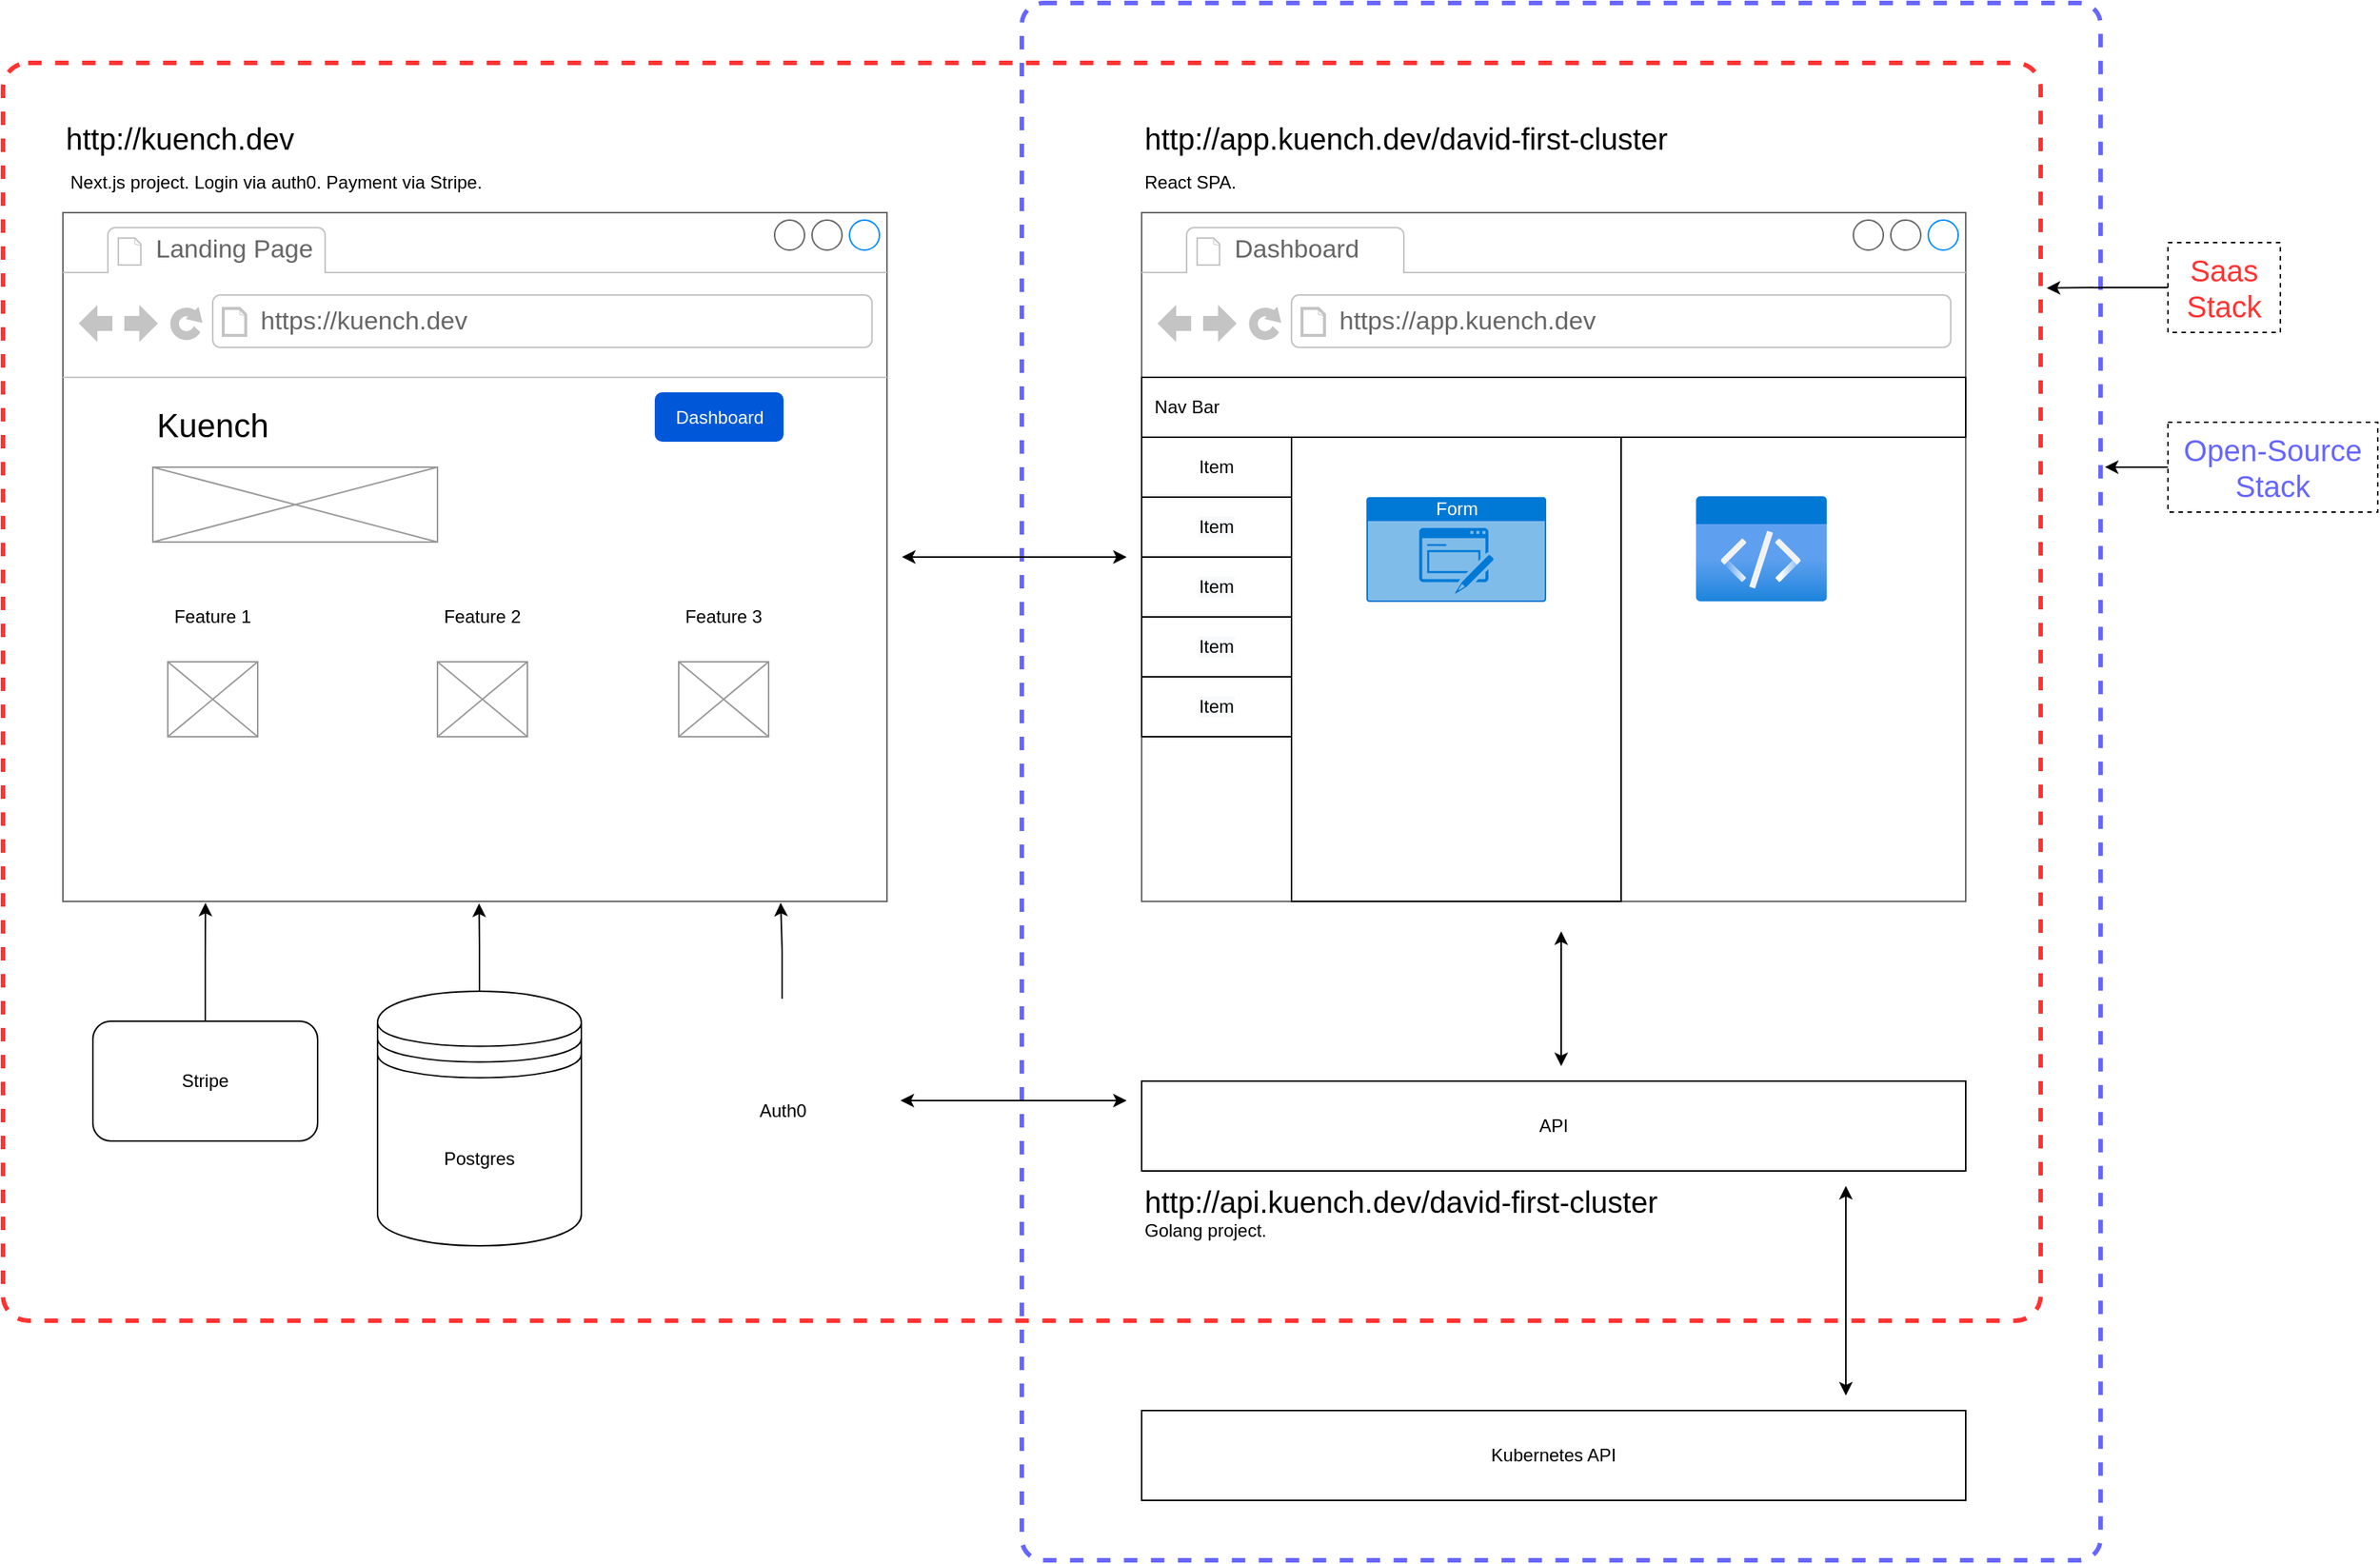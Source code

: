 <mxfile version="14.5.4" type="github">
  <diagram id="T2LhBFQ2zP061ec0hvCZ" name="Page-1">
    <mxGraphModel dx="2951" dy="1613" grid="1" gridSize="10" guides="1" tooltips="1" connect="1" arrows="1" fold="1" page="1" pageScale="1" pageWidth="827" pageHeight="1169" math="0" shadow="0">
      <root>
        <mxCell id="0" />
        <mxCell id="1" parent="0" />
        <mxCell id="cb4l5SWerSysEZ6yqc60-2" value="" style="rounded=1;whiteSpace=wrap;html=1;dashed=1;fillColor=none;arcSize=2;strokeWidth=3;strokeColor=#6666FF;" vertex="1" parent="1">
          <mxGeometry x="720" y="120" width="720" height="1040" as="geometry" />
        </mxCell>
        <mxCell id="lNBJAE7iZFgmnZ37y5jd-3" value="" style="strokeWidth=1;shadow=0;dashed=0;align=center;html=1;shape=mxgraph.mockup.containers.browserWindow;rSize=0;strokeColor=#666666;strokeColor2=#008cff;strokeColor3=#c4c4c4;mainText=,;recursiveResize=0;" parent="1" vertex="1">
          <mxGeometry x="80" y="260" width="550" height="460" as="geometry" />
        </mxCell>
        <mxCell id="lNBJAE7iZFgmnZ37y5jd-4" value="Landing Page" style="strokeWidth=1;shadow=0;dashed=0;align=center;html=1;shape=mxgraph.mockup.containers.anchor;fontSize=17;fontColor=#666666;align=left;" parent="lNBJAE7iZFgmnZ37y5jd-3" vertex="1">
          <mxGeometry x="60" y="12" width="170" height="26" as="geometry" />
        </mxCell>
        <mxCell id="lNBJAE7iZFgmnZ37y5jd-5" value="https://kuench.dev" style="strokeWidth=1;shadow=0;dashed=0;align=center;html=1;shape=mxgraph.mockup.containers.anchor;rSize=0;fontSize=17;fontColor=#666666;align=left;" parent="lNBJAE7iZFgmnZ37y5jd-3" vertex="1">
          <mxGeometry x="130" y="60" width="250" height="26" as="geometry" />
        </mxCell>
        <mxCell id="lNBJAE7iZFgmnZ37y5jd-7" value="Dashboard" style="rounded=1;fillColor=#0057D8;align=center;strokeColor=none;html=1;fontColor=#ffffff;fontSize=12" parent="lNBJAE7iZFgmnZ37y5jd-3" vertex="1">
          <mxGeometry x="395" y="120" width="86" height="33" as="geometry" />
        </mxCell>
        <mxCell id="lNBJAE7iZFgmnZ37y5jd-11" value="&lt;font style=&quot;font-size: 22px&quot;&gt;Kuench&lt;/font&gt;" style="text;html=1;strokeColor=none;fillColor=none;align=center;verticalAlign=middle;whiteSpace=wrap;rounded=0;" parent="lNBJAE7iZFgmnZ37y5jd-3" vertex="1">
          <mxGeometry x="80" y="133" width="40" height="20" as="geometry" />
        </mxCell>
        <mxCell id="lNBJAE7iZFgmnZ37y5jd-12" value="" style="verticalLabelPosition=bottom;shadow=0;dashed=0;align=center;html=1;verticalAlign=top;strokeWidth=1;shape=mxgraph.mockup.graphics.simpleIcon;strokeColor=#999999;" parent="lNBJAE7iZFgmnZ37y5jd-3" vertex="1">
          <mxGeometry x="60" y="170" width="190" height="50" as="geometry" />
        </mxCell>
        <UserObject label="Feature 1" placeholders="1" name="Variable" id="lNBJAE7iZFgmnZ37y5jd-13">
          <mxCell style="text;html=1;strokeColor=none;fillColor=none;align=center;verticalAlign=middle;whiteSpace=wrap;overflow=hidden;" parent="lNBJAE7iZFgmnZ37y5jd-3" vertex="1">
            <mxGeometry x="60" y="260" width="80" height="20" as="geometry" />
          </mxCell>
        </UserObject>
        <mxCell id="lNBJAE7iZFgmnZ37y5jd-14" value="" style="verticalLabelPosition=bottom;shadow=0;dashed=0;align=center;html=1;verticalAlign=top;strokeWidth=1;shape=mxgraph.mockup.graphics.simpleIcon;strokeColor=#999999;" parent="lNBJAE7iZFgmnZ37y5jd-3" vertex="1">
          <mxGeometry x="70" y="300" width="60" height="50" as="geometry" />
        </mxCell>
        <mxCell id="lNBJAE7iZFgmnZ37y5jd-15" value="" style="verticalLabelPosition=bottom;shadow=0;dashed=0;align=center;html=1;verticalAlign=top;strokeWidth=1;shape=mxgraph.mockup.graphics.simpleIcon;strokeColor=#999999;" parent="lNBJAE7iZFgmnZ37y5jd-3" vertex="1">
          <mxGeometry x="250" y="300" width="60" height="50" as="geometry" />
        </mxCell>
        <UserObject label="Feature 2" placeholders="1" name="Variable" id="lNBJAE7iZFgmnZ37y5jd-16">
          <mxCell style="text;html=1;strokeColor=none;fillColor=none;align=center;verticalAlign=middle;whiteSpace=wrap;overflow=hidden;" parent="lNBJAE7iZFgmnZ37y5jd-3" vertex="1">
            <mxGeometry x="240" y="260" width="80" height="20" as="geometry" />
          </mxCell>
        </UserObject>
        <mxCell id="lNBJAE7iZFgmnZ37y5jd-17" value="" style="verticalLabelPosition=bottom;shadow=0;dashed=0;align=center;html=1;verticalAlign=top;strokeWidth=1;shape=mxgraph.mockup.graphics.simpleIcon;strokeColor=#999999;" parent="lNBJAE7iZFgmnZ37y5jd-3" vertex="1">
          <mxGeometry x="411" y="300" width="60" height="50" as="geometry" />
        </mxCell>
        <UserObject label="Feature 3" placeholders="1" name="Variable" id="lNBJAE7iZFgmnZ37y5jd-18">
          <mxCell style="text;html=1;strokeColor=none;fillColor=none;align=center;verticalAlign=middle;whiteSpace=wrap;overflow=hidden;" parent="lNBJAE7iZFgmnZ37y5jd-3" vertex="1">
            <mxGeometry x="401" y="260" width="80" height="20" as="geometry" />
          </mxCell>
        </UserObject>
        <mxCell id="lNBJAE7iZFgmnZ37y5jd-19" value="http://kuench.dev" style="text;html=1;strokeColor=none;fillColor=none;align=left;verticalAlign=middle;whiteSpace=wrap;rounded=0;fontSize=20;" parent="1" vertex="1">
          <mxGeometry x="80" y="200" width="380" height="20" as="geometry" />
        </mxCell>
        <mxCell id="lNBJAE7iZFgmnZ37y5jd-20" value="Next.js project. Login via auth0. Payment via Stripe.&amp;nbsp;" style="text;html=1;strokeColor=none;fillColor=none;align=left;verticalAlign=middle;whiteSpace=wrap;rounded=0;fontSize=12;" parent="1" vertex="1">
          <mxGeometry x="83" y="230" width="550" height="20" as="geometry" />
        </mxCell>
        <mxCell id="lNBJAE7iZFgmnZ37y5jd-79" style="edgeStyle=orthogonalEdgeStyle;rounded=0;orthogonalLoop=1;jettySize=auto;html=1;entryX=0.871;entryY=1.002;entryDx=0;entryDy=0;entryPerimeter=0;fontSize=12;" parent="1" source="lNBJAE7iZFgmnZ37y5jd-21" target="lNBJAE7iZFgmnZ37y5jd-3" edge="1">
          <mxGeometry relative="1" as="geometry" />
        </mxCell>
        <mxCell id="lNBJAE7iZFgmnZ37y5jd-21" value="" style="shape=image;html=1;verticalAlign=top;verticalLabelPosition=bottom;labelBackgroundColor=#ffffff;imageAspect=0;aspect=fixed;image=https://cdn4.iconfinder.com/data/icons/logos-brands-5/24/auth0-128.png;fontSize=12;align=left;" parent="1" vertex="1">
          <mxGeometry x="480" y="785" width="160" height="160" as="geometry" />
        </mxCell>
        <mxCell id="lNBJAE7iZFgmnZ37y5jd-26" style="edgeStyle=orthogonalEdgeStyle;rounded=0;orthogonalLoop=1;jettySize=auto;html=1;entryX=0.505;entryY=1.003;entryDx=0;entryDy=0;entryPerimeter=0;fontSize=12;" parent="1" source="lNBJAE7iZFgmnZ37y5jd-24" target="lNBJAE7iZFgmnZ37y5jd-3" edge="1">
          <mxGeometry relative="1" as="geometry" />
        </mxCell>
        <mxCell id="lNBJAE7iZFgmnZ37y5jd-24" value="Postgres" style="shape=datastore;whiteSpace=wrap;html=1;fontSize=12;align=center;" parent="1" vertex="1">
          <mxGeometry x="290" y="780" width="136" height="170" as="geometry" />
        </mxCell>
        <mxCell id="lNBJAE7iZFgmnZ37y5jd-78" style="edgeStyle=orthogonalEdgeStyle;rounded=0;orthogonalLoop=1;jettySize=auto;html=1;entryX=0.173;entryY=1.002;entryDx=0;entryDy=0;entryPerimeter=0;fontSize=12;" parent="1" source="lNBJAE7iZFgmnZ37y5jd-27" target="lNBJAE7iZFgmnZ37y5jd-3" edge="1">
          <mxGeometry relative="1" as="geometry" />
        </mxCell>
        <mxCell id="lNBJAE7iZFgmnZ37y5jd-27" value="Stripe" style="rounded=1;whiteSpace=wrap;html=1;fontSize=12;align=center;" parent="1" vertex="1">
          <mxGeometry x="100" y="800" width="150" height="80" as="geometry" />
        </mxCell>
        <mxCell id="lNBJAE7iZFgmnZ37y5jd-29" value="" style="strokeWidth=1;shadow=0;dashed=0;align=center;html=1;shape=mxgraph.mockup.containers.browserWindow;rSize=0;strokeColor=#666666;strokeColor2=#008cff;strokeColor3=#c4c4c4;mainText=,;recursiveResize=0;" parent="1" vertex="1">
          <mxGeometry x="800" y="260" width="550" height="460" as="geometry" />
        </mxCell>
        <mxCell id="lNBJAE7iZFgmnZ37y5jd-30" value="Dashboard" style="strokeWidth=1;shadow=0;dashed=0;align=center;html=1;shape=mxgraph.mockup.containers.anchor;fontSize=17;fontColor=#666666;align=left;" parent="lNBJAE7iZFgmnZ37y5jd-29" vertex="1">
          <mxGeometry x="60" y="12" width="170" height="26" as="geometry" />
        </mxCell>
        <mxCell id="lNBJAE7iZFgmnZ37y5jd-31" value="https://app.kuench.dev" style="strokeWidth=1;shadow=0;dashed=0;align=center;html=1;shape=mxgraph.mockup.containers.anchor;rSize=0;fontSize=17;fontColor=#666666;align=left;" parent="lNBJAE7iZFgmnZ37y5jd-29" vertex="1">
          <mxGeometry x="130" y="60" width="250" height="26" as="geometry" />
        </mxCell>
        <mxCell id="lNBJAE7iZFgmnZ37y5jd-42" value="&amp;nbsp; Nav Bar" style="rounded=0;whiteSpace=wrap;html=1;fontSize=12;align=left;" parent="lNBJAE7iZFgmnZ37y5jd-29" vertex="1">
          <mxGeometry y="110" width="550" height="40" as="geometry" />
        </mxCell>
        <mxCell id="lNBJAE7iZFgmnZ37y5jd-43" value="" style="rounded=0;whiteSpace=wrap;html=1;fontSize=12;align=center;" parent="lNBJAE7iZFgmnZ37y5jd-29" vertex="1">
          <mxGeometry y="150" width="100" height="190" as="geometry" />
        </mxCell>
        <mxCell id="lNBJAE7iZFgmnZ37y5jd-44" value="" style="rounded=0;whiteSpace=wrap;html=1;fontSize=12;align=center;" parent="lNBJAE7iZFgmnZ37y5jd-29" vertex="1">
          <mxGeometry x="100" y="150" width="220" height="310" as="geometry" />
        </mxCell>
        <mxCell id="lNBJAE7iZFgmnZ37y5jd-53" value="Form" style="html=1;strokeColor=none;fillColor=#0079D6;labelPosition=center;verticalLabelPosition=middle;verticalAlign=top;align=center;fontSize=12;outlineConnect=0;spacingTop=-6;fontColor=#FFFFFF;shape=mxgraph.sitemap.form;" parent="lNBJAE7iZFgmnZ37y5jd-29" vertex="1">
          <mxGeometry x="150" y="190" width="120" height="70" as="geometry" />
        </mxCell>
        <mxCell id="lNBJAE7iZFgmnZ37y5jd-54" value="" style="aspect=fixed;html=1;points=[];align=center;image;fontSize=12;image=img/lib/azure2/general/Code.svg;" parent="lNBJAE7iZFgmnZ37y5jd-29" vertex="1">
          <mxGeometry x="370" y="189" width="87.38" height="71" as="geometry" />
        </mxCell>
        <mxCell id="lNBJAE7iZFgmnZ37y5jd-55" value="Item" style="rounded=0;whiteSpace=wrap;html=1;fontSize=12;align=center;" parent="lNBJAE7iZFgmnZ37y5jd-29" vertex="1">
          <mxGeometry y="150" width="100" height="40" as="geometry" />
        </mxCell>
        <mxCell id="lNBJAE7iZFgmnZ37y5jd-56" value="&lt;meta charset=&quot;utf-8&quot;&gt;&lt;span style=&quot;color: rgb(0, 0, 0); font-family: helvetica; font-size: 12px; font-style: normal; font-weight: 400; letter-spacing: normal; text-align: center; text-indent: 0px; text-transform: none; word-spacing: 0px; background-color: rgb(248, 249, 250); display: inline; float: none;&quot;&gt;Item&lt;/span&gt;" style="rounded=0;whiteSpace=wrap;html=1;fontSize=12;align=center;" parent="lNBJAE7iZFgmnZ37y5jd-29" vertex="1">
          <mxGeometry y="190" width="100" height="40" as="geometry" />
        </mxCell>
        <mxCell id="lNBJAE7iZFgmnZ37y5jd-57" value="&lt;meta charset=&quot;utf-8&quot;&gt;&lt;span style=&quot;color: rgb(0, 0, 0); font-family: helvetica; font-size: 12px; font-style: normal; font-weight: 400; letter-spacing: normal; text-align: center; text-indent: 0px; text-transform: none; word-spacing: 0px; background-color: rgb(248, 249, 250); display: inline; float: none;&quot;&gt;Item&lt;/span&gt;" style="rounded=0;whiteSpace=wrap;html=1;fontSize=12;align=center;" parent="lNBJAE7iZFgmnZ37y5jd-29" vertex="1">
          <mxGeometry y="230" width="100" height="40" as="geometry" />
        </mxCell>
        <mxCell id="lNBJAE7iZFgmnZ37y5jd-58" value="&lt;meta charset=&quot;utf-8&quot;&gt;&lt;span style=&quot;color: rgb(0, 0, 0); font-family: helvetica; font-size: 12px; font-style: normal; font-weight: 400; letter-spacing: normal; text-align: center; text-indent: 0px; text-transform: none; word-spacing: 0px; background-color: rgb(248, 249, 250); display: inline; float: none;&quot;&gt;Item&lt;/span&gt;" style="rounded=0;whiteSpace=wrap;html=1;fontSize=12;align=center;" parent="lNBJAE7iZFgmnZ37y5jd-29" vertex="1">
          <mxGeometry y="270" width="100" height="40" as="geometry" />
        </mxCell>
        <mxCell id="lNBJAE7iZFgmnZ37y5jd-59" value="&lt;meta charset=&quot;utf-8&quot;&gt;&lt;span style=&quot;color: rgb(0, 0, 0); font-family: helvetica; font-size: 12px; font-style: normal; font-weight: 400; letter-spacing: normal; text-align: center; text-indent: 0px; text-transform: none; word-spacing: 0px; background-color: rgb(248, 249, 250); display: inline; float: none;&quot;&gt;Item&lt;/span&gt;" style="rounded=0;whiteSpace=wrap;html=1;fontSize=12;align=center;" parent="lNBJAE7iZFgmnZ37y5jd-29" vertex="1">
          <mxGeometry y="310" width="100" height="40" as="geometry" />
        </mxCell>
        <mxCell id="lNBJAE7iZFgmnZ37y5jd-63" value="" style="endArrow=classic;startArrow=classic;html=1;fontSize=12;" parent="1" edge="1">
          <mxGeometry width="50" height="50" relative="1" as="geometry">
            <mxPoint x="640" y="490" as="sourcePoint" />
            <mxPoint x="790" y="490" as="targetPoint" />
          </mxGeometry>
        </mxCell>
        <mxCell id="lNBJAE7iZFgmnZ37y5jd-64" value="http://app.kuench.dev/david-first-cluster" style="text;html=1;strokeColor=none;fillColor=none;align=left;verticalAlign=middle;whiteSpace=wrap;rounded=0;fontSize=20;" parent="1" vertex="1">
          <mxGeometry x="800" y="200" width="380" height="20" as="geometry" />
        </mxCell>
        <mxCell id="lNBJAE7iZFgmnZ37y5jd-65" value="React SPA.&amp;nbsp;" style="text;html=1;strokeColor=none;fillColor=none;align=left;verticalAlign=middle;whiteSpace=wrap;rounded=0;fontSize=12;" parent="1" vertex="1">
          <mxGeometry x="800" y="230" width="550" height="20" as="geometry" />
        </mxCell>
        <mxCell id="lNBJAE7iZFgmnZ37y5jd-66" value="API" style="rounded=0;whiteSpace=wrap;html=1;fontSize=12;align=center;" parent="1" vertex="1">
          <mxGeometry x="800" y="840" width="550" height="60" as="geometry" />
        </mxCell>
        <mxCell id="lNBJAE7iZFgmnZ37y5jd-67" value="Kubernetes API" style="rounded=0;whiteSpace=wrap;html=1;fontSize=12;align=center;" parent="1" vertex="1">
          <mxGeometry x="800" y="1060" width="550" height="60" as="geometry" />
        </mxCell>
        <mxCell id="lNBJAE7iZFgmnZ37y5jd-71" value="" style="endArrow=classic;startArrow=classic;html=1;fontSize=12;" parent="1" edge="1">
          <mxGeometry width="50" height="50" relative="1" as="geometry">
            <mxPoint x="1270" y="1050" as="sourcePoint" />
            <mxPoint x="1270" y="910" as="targetPoint" />
          </mxGeometry>
        </mxCell>
        <mxCell id="lNBJAE7iZFgmnZ37y5jd-73" value="" style="endArrow=classic;startArrow=classic;html=1;fontSize=12;" parent="1" edge="1">
          <mxGeometry width="50" height="50" relative="1" as="geometry">
            <mxPoint x="1080" y="830" as="sourcePoint" />
            <mxPoint x="1080" y="740" as="targetPoint" />
          </mxGeometry>
        </mxCell>
        <mxCell id="lNBJAE7iZFgmnZ37y5jd-74" value="Golang project." style="text;html=1;strokeColor=none;fillColor=none;align=left;verticalAlign=middle;whiteSpace=wrap;rounded=0;fontSize=12;" parent="1" vertex="1">
          <mxGeometry x="800" y="930" width="550" height="20" as="geometry" />
        </mxCell>
        <mxCell id="lNBJAE7iZFgmnZ37y5jd-76" value="http://api.kuench.dev/david-first-cluster" style="text;html=1;strokeColor=none;fillColor=none;align=left;verticalAlign=middle;whiteSpace=wrap;rounded=0;fontSize=20;" parent="1" vertex="1">
          <mxGeometry x="800" y="910" width="470" height="20" as="geometry" />
        </mxCell>
        <mxCell id="lNBJAE7iZFgmnZ37y5jd-77" value="Auth0" style="text;html=1;strokeColor=none;fillColor=none;align=left;verticalAlign=middle;whiteSpace=wrap;rounded=0;fontSize=12;" parent="1" vertex="1">
          <mxGeometry x="542.5" y="850" width="35" height="20" as="geometry" />
        </mxCell>
        <mxCell id="lNBJAE7iZFgmnZ37y5jd-80" value="" style="endArrow=classic;startArrow=classic;html=1;fontSize=12;entryX=0.994;entryY=0.425;entryDx=0;entryDy=0;entryPerimeter=0;" parent="1" target="lNBJAE7iZFgmnZ37y5jd-21" edge="1">
          <mxGeometry width="50" height="50" relative="1" as="geometry">
            <mxPoint x="790" y="853" as="sourcePoint" />
            <mxPoint x="650" y="710" as="targetPoint" />
          </mxGeometry>
        </mxCell>
        <mxCell id="cb4l5SWerSysEZ6yqc60-1" value="" style="rounded=1;whiteSpace=wrap;html=1;fillColor=none;dashed=1;arcSize=2;strokeWidth=3;strokeColor=#FF3333;" vertex="1" parent="1">
          <mxGeometry x="40" y="160" width="1360" height="840" as="geometry" />
        </mxCell>
        <mxCell id="cb4l5SWerSysEZ6yqc60-9" style="edgeStyle=orthogonalEdgeStyle;rounded=0;orthogonalLoop=1;jettySize=auto;html=1;entryX=1.003;entryY=0.179;entryDx=0;entryDy=0;entryPerimeter=0;fontSize=20;fontColor=#6666FF;" edge="1" parent="1" source="cb4l5SWerSysEZ6yqc60-3" target="cb4l5SWerSysEZ6yqc60-1">
          <mxGeometry relative="1" as="geometry" />
        </mxCell>
        <mxCell id="cb4l5SWerSysEZ6yqc60-3" value="Saas&lt;br&gt;Stack" style="text;html=1;fillColor=none;align=center;verticalAlign=middle;whiteSpace=wrap;rounded=0;dashed=1;fontSize=20;fontColor=#FF3333;strokeColor=#000000;" vertex="1" parent="1">
          <mxGeometry x="1485" y="280" width="75" height="60" as="geometry" />
        </mxCell>
        <mxCell id="cb4l5SWerSysEZ6yqc60-8" style="edgeStyle=orthogonalEdgeStyle;rounded=0;orthogonalLoop=1;jettySize=auto;html=1;entryX=1.004;entryY=0.298;entryDx=0;entryDy=0;entryPerimeter=0;fontSize=20;fontColor=#6666FF;" edge="1" parent="1" source="cb4l5SWerSysEZ6yqc60-4" target="cb4l5SWerSysEZ6yqc60-2">
          <mxGeometry relative="1" as="geometry" />
        </mxCell>
        <mxCell id="cb4l5SWerSysEZ6yqc60-4" value="Open-Source&lt;br&gt;Stack" style="text;html=1;fillColor=none;align=center;verticalAlign=middle;whiteSpace=wrap;rounded=0;dashed=1;fontSize=20;fontColor=#6666FF;strokeColor=#000000;" vertex="1" parent="1">
          <mxGeometry x="1485" y="400" width="140" height="60" as="geometry" />
        </mxCell>
      </root>
    </mxGraphModel>
  </diagram>
</mxfile>

